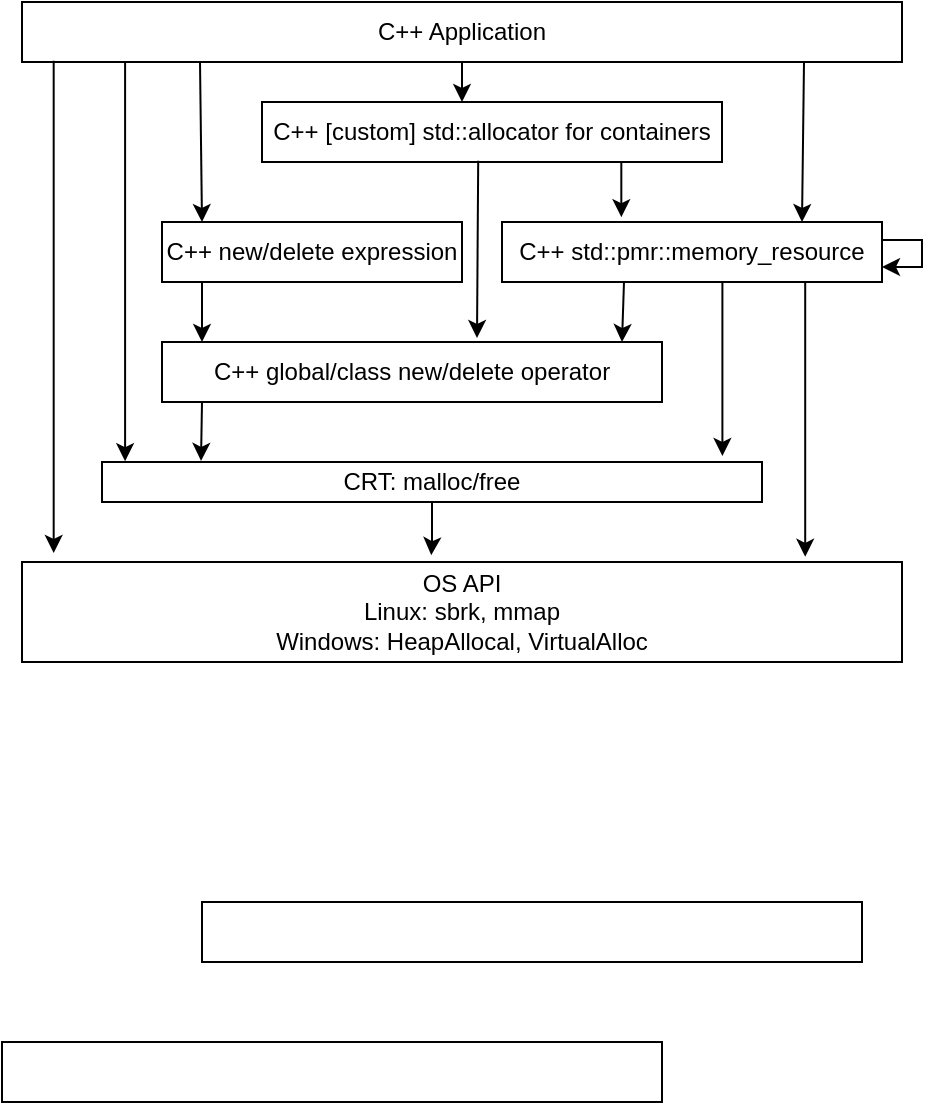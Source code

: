 <mxfile version="21.2.9" type="github">
  <diagram name="第 1 页" id="5eLNra7Sz6NAYM1fffOi">
    <mxGraphModel dx="819" dy="461" grid="0" gridSize="10" guides="1" tooltips="1" connect="1" arrows="1" fold="1" page="1" pageScale="1" pageWidth="827" pageHeight="1169" math="0" shadow="0">
      <root>
        <mxCell id="0" />
        <mxCell id="1" parent="0" />
        <mxCell id="AkFXyGxMT2zVb7DkQITq-26" style="edgeStyle=orthogonalEdgeStyle;rounded=0;orthogonalLoop=1;jettySize=auto;html=1;entryX=0.035;entryY=-0.02;entryDx=0;entryDy=0;entryPerimeter=0;" edge="1" parent="1" source="AkFXyGxMT2zVb7DkQITq-1" target="AkFXyGxMT2zVb7DkQITq-10">
          <mxGeometry relative="1" as="geometry">
            <Array as="points">
              <mxPoint x="140" y="50" />
              <mxPoint x="140" y="50" />
            </Array>
          </mxGeometry>
        </mxCell>
        <mxCell id="AkFXyGxMT2zVb7DkQITq-30" style="edgeStyle=orthogonalEdgeStyle;rounded=0;orthogonalLoop=1;jettySize=auto;html=1;entryX=0.435;entryY=0;entryDx=0;entryDy=0;entryPerimeter=0;" edge="1" parent="1" source="AkFXyGxMT2zVb7DkQITq-1" target="AkFXyGxMT2zVb7DkQITq-6">
          <mxGeometry relative="1" as="geometry" />
        </mxCell>
        <mxCell id="AkFXyGxMT2zVb7DkQITq-1" value="C++ Application" style="rounded=0;whiteSpace=wrap;html=1;" vertex="1" parent="1">
          <mxGeometry x="80" y="20" width="440" height="30" as="geometry" />
        </mxCell>
        <mxCell id="AkFXyGxMT2zVb7DkQITq-2" value="" style="rounded=0;whiteSpace=wrap;html=1;" vertex="1" parent="1">
          <mxGeometry x="70" y="540" width="330" height="30" as="geometry" />
        </mxCell>
        <mxCell id="AkFXyGxMT2zVb7DkQITq-4" value="" style="endArrow=classic;html=1;rounded=0;entryX=0.036;entryY=-0.09;entryDx=0;entryDy=0;entryPerimeter=0;exitX=0.036;exitY=0.98;exitDx=0;exitDy=0;exitPerimeter=0;" edge="1" parent="1" source="AkFXyGxMT2zVb7DkQITq-1" target="AkFXyGxMT2zVb7DkQITq-12">
          <mxGeometry width="50" height="50" relative="1" as="geometry">
            <mxPoint x="127" y="52" as="sourcePoint" />
            <mxPoint x="277" y="360" as="targetPoint" />
          </mxGeometry>
        </mxCell>
        <mxCell id="AkFXyGxMT2zVb7DkQITq-31" style="edgeStyle=orthogonalEdgeStyle;rounded=0;orthogonalLoop=1;jettySize=auto;html=1;entryX=0.314;entryY=-0.081;entryDx=0;entryDy=0;entryPerimeter=0;" edge="1" parent="1" source="AkFXyGxMT2zVb7DkQITq-6" target="AkFXyGxMT2zVb7DkQITq-8">
          <mxGeometry relative="1" as="geometry">
            <Array as="points">
              <mxPoint x="380" y="100" />
              <mxPoint x="380" y="100" />
            </Array>
          </mxGeometry>
        </mxCell>
        <mxCell id="AkFXyGxMT2zVb7DkQITq-6" value="C++ [custom] std::allocator for containers" style="rounded=0;whiteSpace=wrap;html=1;" vertex="1" parent="1">
          <mxGeometry x="200" y="70" width="230" height="30" as="geometry" />
        </mxCell>
        <mxCell id="AkFXyGxMT2zVb7DkQITq-7" value="" style="rounded=0;whiteSpace=wrap;html=1;" vertex="1" parent="1">
          <mxGeometry x="170" y="470" width="330" height="30" as="geometry" />
        </mxCell>
        <mxCell id="AkFXyGxMT2zVb7DkQITq-29" style="edgeStyle=orthogonalEdgeStyle;rounded=0;orthogonalLoop=1;jettySize=auto;html=1;entryX=0.89;entryY=-0.052;entryDx=0;entryDy=0;entryPerimeter=0;" edge="1" parent="1" source="AkFXyGxMT2zVb7DkQITq-8" target="AkFXyGxMT2zVb7DkQITq-12">
          <mxGeometry relative="1" as="geometry">
            <Array as="points">
              <mxPoint x="472" y="160" />
              <mxPoint x="472" y="160" />
            </Array>
          </mxGeometry>
        </mxCell>
        <mxCell id="AkFXyGxMT2zVb7DkQITq-32" style="edgeStyle=orthogonalEdgeStyle;rounded=0;orthogonalLoop=1;jettySize=auto;html=1;entryX=0.94;entryY=-0.15;entryDx=0;entryDy=0;entryPerimeter=0;" edge="1" parent="1" source="AkFXyGxMT2zVb7DkQITq-8" target="AkFXyGxMT2zVb7DkQITq-10">
          <mxGeometry relative="1" as="geometry">
            <Array as="points">
              <mxPoint x="440" y="160" />
              <mxPoint x="440" y="160" />
            </Array>
          </mxGeometry>
        </mxCell>
        <mxCell id="AkFXyGxMT2zVb7DkQITq-8" value="C++ std::pmr::memory_resource" style="rounded=0;whiteSpace=wrap;html=1;" vertex="1" parent="1">
          <mxGeometry x="320" y="130" width="190" height="30" as="geometry" />
        </mxCell>
        <mxCell id="AkFXyGxMT2zVb7DkQITq-9" value="C++ new/delete expression" style="rounded=0;whiteSpace=wrap;html=1;" vertex="1" parent="1">
          <mxGeometry x="150" y="130" width="150" height="30" as="geometry" />
        </mxCell>
        <mxCell id="AkFXyGxMT2zVb7DkQITq-28" style="edgeStyle=orthogonalEdgeStyle;rounded=0;orthogonalLoop=1;jettySize=auto;html=1;entryX=0.465;entryY=-0.068;entryDx=0;entryDy=0;entryPerimeter=0;" edge="1" parent="1" source="AkFXyGxMT2zVb7DkQITq-10" target="AkFXyGxMT2zVb7DkQITq-12">
          <mxGeometry relative="1" as="geometry" />
        </mxCell>
        <mxCell id="AkFXyGxMT2zVb7DkQITq-10" value="CRT: malloc/free" style="rounded=0;whiteSpace=wrap;html=1;" vertex="1" parent="1">
          <mxGeometry x="120" y="250" width="330" height="20" as="geometry" />
        </mxCell>
        <mxCell id="AkFXyGxMT2zVb7DkQITq-11" value="C++ global/class new/delete operator" style="rounded=0;whiteSpace=wrap;html=1;" vertex="1" parent="1">
          <mxGeometry x="150" y="190" width="250" height="30" as="geometry" />
        </mxCell>
        <mxCell id="AkFXyGxMT2zVb7DkQITq-12" value="OS API&lt;br&gt;Linux: sbrk, mmap&lt;br&gt;Windows: HeapAllocal, VirtualAlloc" style="rounded=0;whiteSpace=wrap;html=1;" vertex="1" parent="1">
          <mxGeometry x="80" y="300" width="440" height="50" as="geometry" />
        </mxCell>
        <mxCell id="AkFXyGxMT2zVb7DkQITq-14" value="" style="endArrow=classic;html=1;rounded=0;exitX=0.033;exitY=1.1;exitDx=0;exitDy=0;exitPerimeter=0;" edge="1" parent="1">
          <mxGeometry width="50" height="50" relative="1" as="geometry">
            <mxPoint x="169" y="50" as="sourcePoint" />
            <mxPoint x="170" y="130" as="targetPoint" />
          </mxGeometry>
        </mxCell>
        <mxCell id="AkFXyGxMT2zVb7DkQITq-15" value="" style="endArrow=classic;html=1;rounded=0;exitX=0.033;exitY=1.1;exitDx=0;exitDy=0;exitPerimeter=0;" edge="1" parent="1">
          <mxGeometry width="50" height="50" relative="1" as="geometry">
            <mxPoint x="170" y="160" as="sourcePoint" />
            <mxPoint x="170" y="190" as="targetPoint" />
          </mxGeometry>
        </mxCell>
        <mxCell id="AkFXyGxMT2zVb7DkQITq-16" value="" style="endArrow=classic;html=1;rounded=0;entryX=0.15;entryY=-0.027;entryDx=0;entryDy=0;entryPerimeter=0;" edge="1" parent="1" target="AkFXyGxMT2zVb7DkQITq-10">
          <mxGeometry width="50" height="50" relative="1" as="geometry">
            <mxPoint x="170" y="220" as="sourcePoint" />
            <mxPoint x="126" y="346" as="targetPoint" />
          </mxGeometry>
        </mxCell>
        <mxCell id="AkFXyGxMT2zVb7DkQITq-18" value="" style="endArrow=classic;html=1;rounded=0;exitX=0.47;exitY=0.98;exitDx=0;exitDy=0;exitPerimeter=0;entryX=0.63;entryY=-0.067;entryDx=0;entryDy=0;entryPerimeter=0;" edge="1" parent="1" source="AkFXyGxMT2zVb7DkQITq-6" target="AkFXyGxMT2zVb7DkQITq-11">
          <mxGeometry width="50" height="50" relative="1" as="geometry">
            <mxPoint x="150" y="170" as="sourcePoint" />
            <mxPoint x="150" y="200" as="targetPoint" />
            <Array as="points" />
          </mxGeometry>
        </mxCell>
        <mxCell id="AkFXyGxMT2zVb7DkQITq-21" value="" style="endArrow=classic;html=1;rounded=0;exitX=0.433;exitY=1.117;exitDx=0;exitDy=0;exitPerimeter=0;" edge="1" parent="1">
          <mxGeometry width="50" height="50" relative="1" as="geometry">
            <mxPoint x="471" y="50" as="sourcePoint" />
            <mxPoint x="470" y="130" as="targetPoint" />
          </mxGeometry>
        </mxCell>
        <mxCell id="AkFXyGxMT2zVb7DkQITq-22" value="" style="endArrow=classic;html=1;rounded=0;exitX=0.433;exitY=1.117;exitDx=0;exitDy=0;exitPerimeter=0;" edge="1" parent="1">
          <mxGeometry width="50" height="50" relative="1" as="geometry">
            <mxPoint x="381" y="160" as="sourcePoint" />
            <mxPoint x="380" y="190" as="targetPoint" />
          </mxGeometry>
        </mxCell>
        <mxCell id="AkFXyGxMT2zVb7DkQITq-34" style="edgeStyle=orthogonalEdgeStyle;rounded=0;orthogonalLoop=1;jettySize=auto;html=1;entryX=1;entryY=0.75;entryDx=0;entryDy=0;" edge="1" parent="1" source="AkFXyGxMT2zVb7DkQITq-8" target="AkFXyGxMT2zVb7DkQITq-8">
          <mxGeometry relative="1" as="geometry">
            <Array as="points">
              <mxPoint x="530" y="139" />
              <mxPoint x="530" y="152" />
            </Array>
          </mxGeometry>
        </mxCell>
      </root>
    </mxGraphModel>
  </diagram>
</mxfile>
